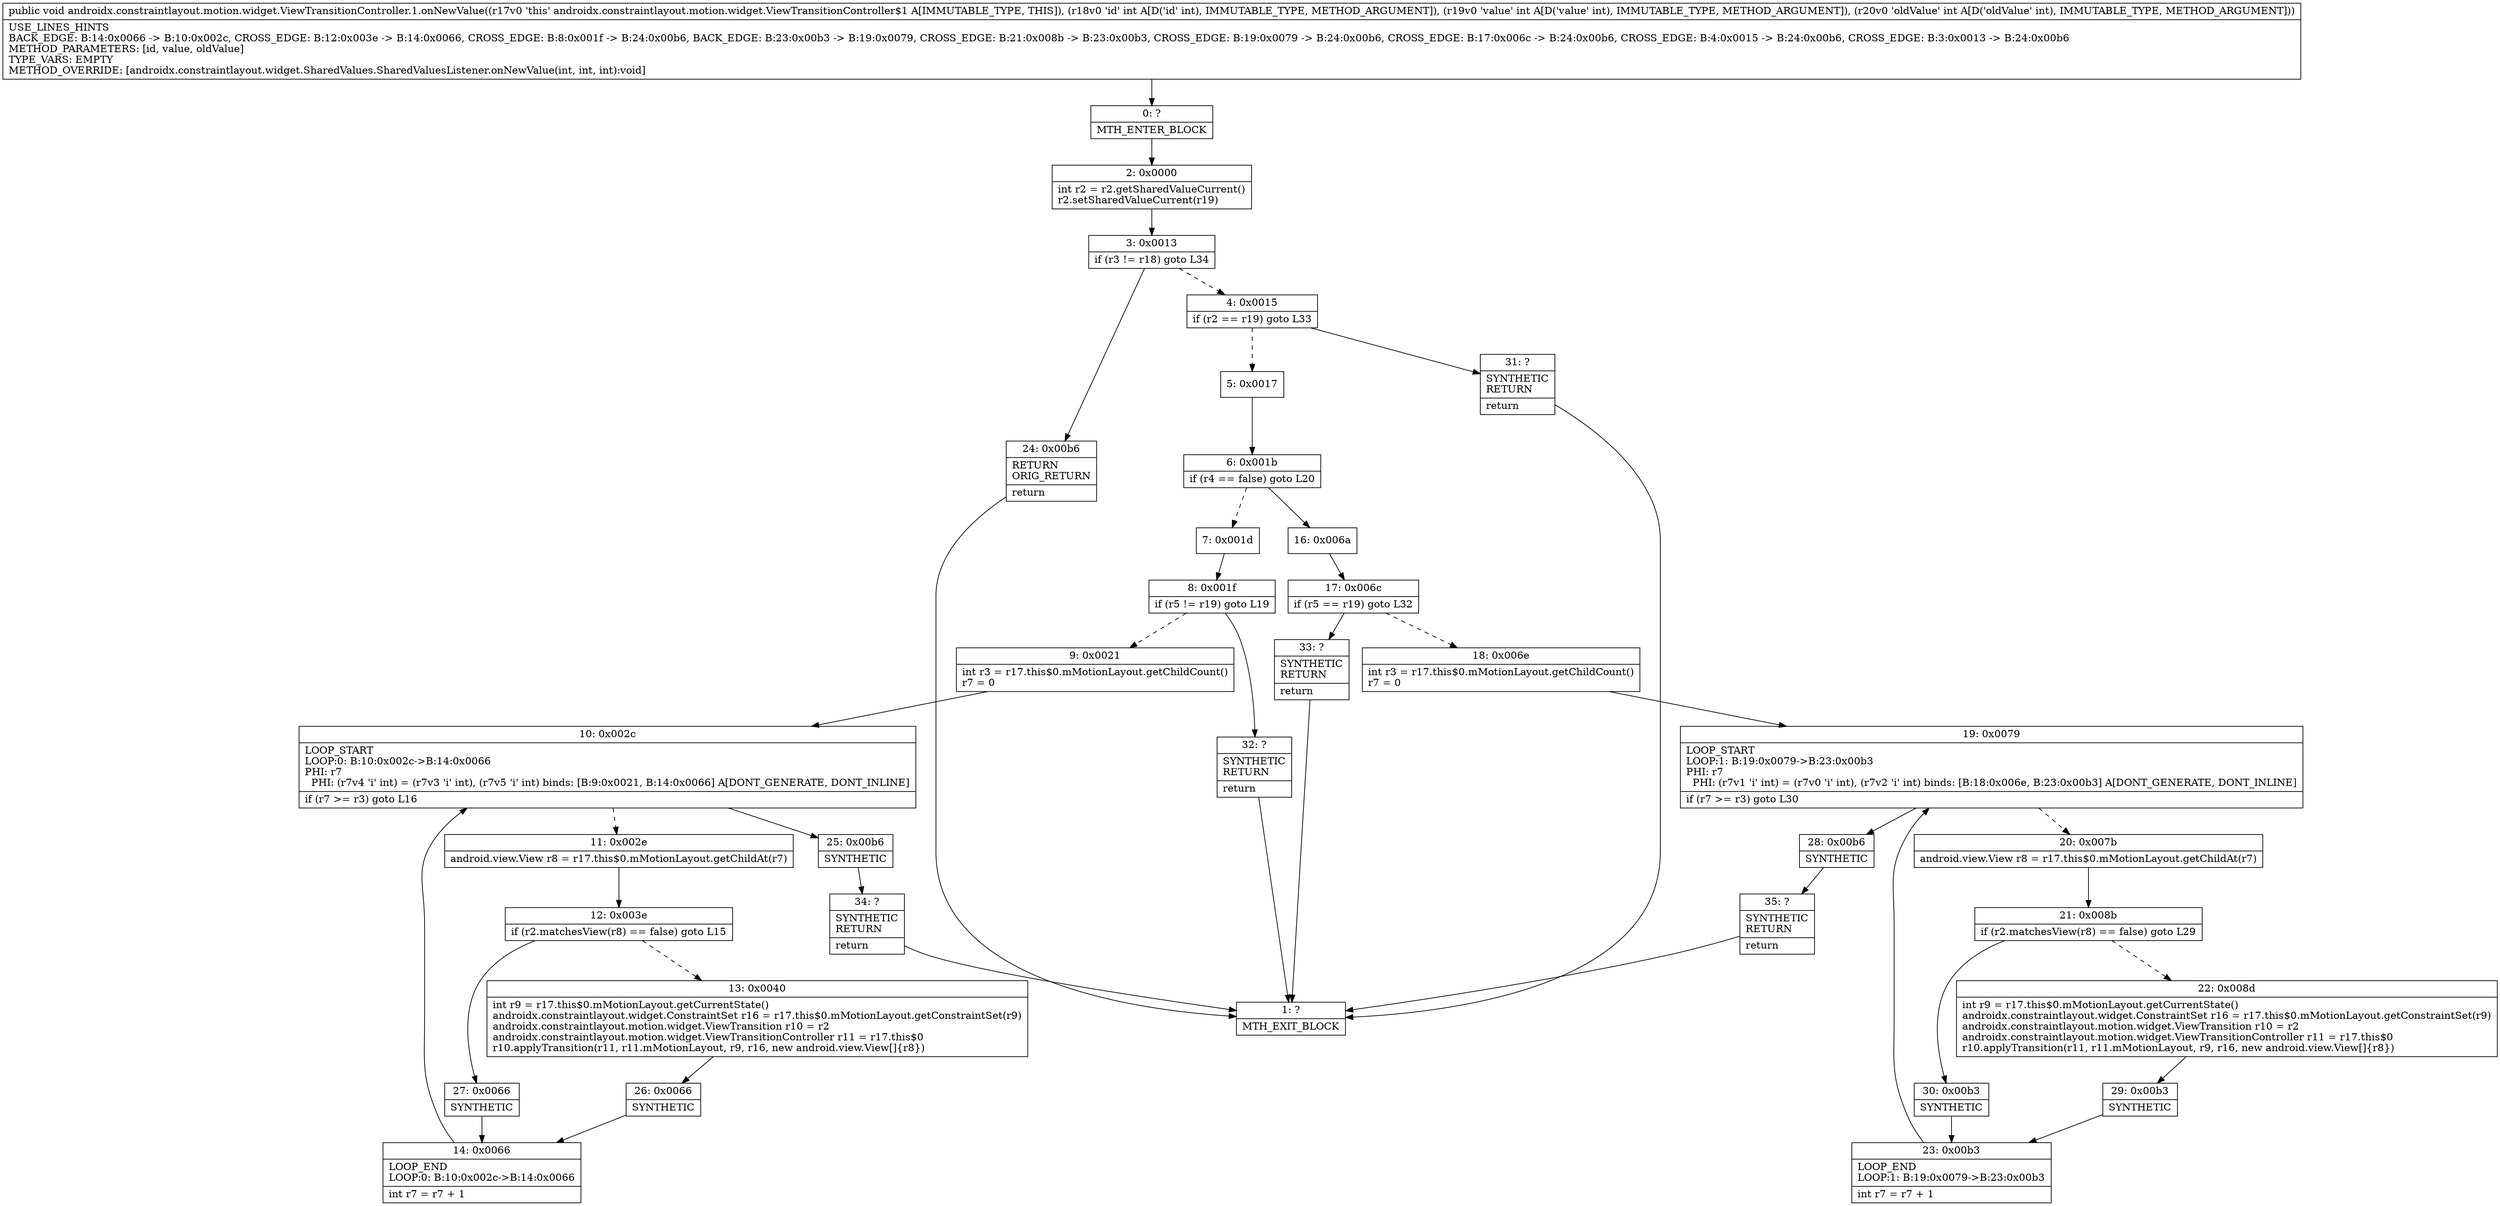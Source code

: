 digraph "CFG forandroidx.constraintlayout.motion.widget.ViewTransitionController.1.onNewValue(III)V" {
Node_0 [shape=record,label="{0\:\ ?|MTH_ENTER_BLOCK\l}"];
Node_2 [shape=record,label="{2\:\ 0x0000|int r2 = r2.getSharedValueCurrent()\lr2.setSharedValueCurrent(r19)\l}"];
Node_3 [shape=record,label="{3\:\ 0x0013|if (r3 != r18) goto L34\l}"];
Node_4 [shape=record,label="{4\:\ 0x0015|if (r2 == r19) goto L33\l}"];
Node_5 [shape=record,label="{5\:\ 0x0017}"];
Node_6 [shape=record,label="{6\:\ 0x001b|if (r4 == false) goto L20\l}"];
Node_7 [shape=record,label="{7\:\ 0x001d}"];
Node_8 [shape=record,label="{8\:\ 0x001f|if (r5 != r19) goto L19\l}"];
Node_9 [shape=record,label="{9\:\ 0x0021|int r3 = r17.this$0.mMotionLayout.getChildCount()\lr7 = 0\l}"];
Node_10 [shape=record,label="{10\:\ 0x002c|LOOP_START\lLOOP:0: B:10:0x002c\-\>B:14:0x0066\lPHI: r7 \l  PHI: (r7v4 'i' int) = (r7v3 'i' int), (r7v5 'i' int) binds: [B:9:0x0021, B:14:0x0066] A[DONT_GENERATE, DONT_INLINE]\l|if (r7 \>= r3) goto L16\l}"];
Node_11 [shape=record,label="{11\:\ 0x002e|android.view.View r8 = r17.this$0.mMotionLayout.getChildAt(r7)\l}"];
Node_12 [shape=record,label="{12\:\ 0x003e|if (r2.matchesView(r8) == false) goto L15\l}"];
Node_13 [shape=record,label="{13\:\ 0x0040|int r9 = r17.this$0.mMotionLayout.getCurrentState()\landroidx.constraintlayout.widget.ConstraintSet r16 = r17.this$0.mMotionLayout.getConstraintSet(r9)\landroidx.constraintlayout.motion.widget.ViewTransition r10 = r2\landroidx.constraintlayout.motion.widget.ViewTransitionController r11 = r17.this$0\lr10.applyTransition(r11, r11.mMotionLayout, r9, r16, new android.view.View[]\{r8\})\l}"];
Node_26 [shape=record,label="{26\:\ 0x0066|SYNTHETIC\l}"];
Node_14 [shape=record,label="{14\:\ 0x0066|LOOP_END\lLOOP:0: B:10:0x002c\-\>B:14:0x0066\l|int r7 = r7 + 1\l}"];
Node_27 [shape=record,label="{27\:\ 0x0066|SYNTHETIC\l}"];
Node_25 [shape=record,label="{25\:\ 0x00b6|SYNTHETIC\l}"];
Node_34 [shape=record,label="{34\:\ ?|SYNTHETIC\lRETURN\l|return\l}"];
Node_1 [shape=record,label="{1\:\ ?|MTH_EXIT_BLOCK\l}"];
Node_32 [shape=record,label="{32\:\ ?|SYNTHETIC\lRETURN\l|return\l}"];
Node_16 [shape=record,label="{16\:\ 0x006a}"];
Node_17 [shape=record,label="{17\:\ 0x006c|if (r5 == r19) goto L32\l}"];
Node_18 [shape=record,label="{18\:\ 0x006e|int r3 = r17.this$0.mMotionLayout.getChildCount()\lr7 = 0\l}"];
Node_19 [shape=record,label="{19\:\ 0x0079|LOOP_START\lLOOP:1: B:19:0x0079\-\>B:23:0x00b3\lPHI: r7 \l  PHI: (r7v1 'i' int) = (r7v0 'i' int), (r7v2 'i' int) binds: [B:18:0x006e, B:23:0x00b3] A[DONT_GENERATE, DONT_INLINE]\l|if (r7 \>= r3) goto L30\l}"];
Node_20 [shape=record,label="{20\:\ 0x007b|android.view.View r8 = r17.this$0.mMotionLayout.getChildAt(r7)\l}"];
Node_21 [shape=record,label="{21\:\ 0x008b|if (r2.matchesView(r8) == false) goto L29\l}"];
Node_22 [shape=record,label="{22\:\ 0x008d|int r9 = r17.this$0.mMotionLayout.getCurrentState()\landroidx.constraintlayout.widget.ConstraintSet r16 = r17.this$0.mMotionLayout.getConstraintSet(r9)\landroidx.constraintlayout.motion.widget.ViewTransition r10 = r2\landroidx.constraintlayout.motion.widget.ViewTransitionController r11 = r17.this$0\lr10.applyTransition(r11, r11.mMotionLayout, r9, r16, new android.view.View[]\{r8\})\l}"];
Node_29 [shape=record,label="{29\:\ 0x00b3|SYNTHETIC\l}"];
Node_23 [shape=record,label="{23\:\ 0x00b3|LOOP_END\lLOOP:1: B:19:0x0079\-\>B:23:0x00b3\l|int r7 = r7 + 1\l}"];
Node_30 [shape=record,label="{30\:\ 0x00b3|SYNTHETIC\l}"];
Node_28 [shape=record,label="{28\:\ 0x00b6|SYNTHETIC\l}"];
Node_35 [shape=record,label="{35\:\ ?|SYNTHETIC\lRETURN\l|return\l}"];
Node_33 [shape=record,label="{33\:\ ?|SYNTHETIC\lRETURN\l|return\l}"];
Node_31 [shape=record,label="{31\:\ ?|SYNTHETIC\lRETURN\l|return\l}"];
Node_24 [shape=record,label="{24\:\ 0x00b6|RETURN\lORIG_RETURN\l|return\l}"];
MethodNode[shape=record,label="{public void androidx.constraintlayout.motion.widget.ViewTransitionController.1.onNewValue((r17v0 'this' androidx.constraintlayout.motion.widget.ViewTransitionController$1 A[IMMUTABLE_TYPE, THIS]), (r18v0 'id' int A[D('id' int), IMMUTABLE_TYPE, METHOD_ARGUMENT]), (r19v0 'value' int A[D('value' int), IMMUTABLE_TYPE, METHOD_ARGUMENT]), (r20v0 'oldValue' int A[D('oldValue' int), IMMUTABLE_TYPE, METHOD_ARGUMENT]))  | USE_LINES_HINTS\lBACK_EDGE: B:14:0x0066 \-\> B:10:0x002c, CROSS_EDGE: B:12:0x003e \-\> B:14:0x0066, CROSS_EDGE: B:8:0x001f \-\> B:24:0x00b6, BACK_EDGE: B:23:0x00b3 \-\> B:19:0x0079, CROSS_EDGE: B:21:0x008b \-\> B:23:0x00b3, CROSS_EDGE: B:19:0x0079 \-\> B:24:0x00b6, CROSS_EDGE: B:17:0x006c \-\> B:24:0x00b6, CROSS_EDGE: B:4:0x0015 \-\> B:24:0x00b6, CROSS_EDGE: B:3:0x0013 \-\> B:24:0x00b6\lMETHOD_PARAMETERS: [id, value, oldValue]\lTYPE_VARS: EMPTY\lMETHOD_OVERRIDE: [androidx.constraintlayout.widget.SharedValues.SharedValuesListener.onNewValue(int, int, int):void]\l}"];
MethodNode -> Node_0;Node_0 -> Node_2;
Node_2 -> Node_3;
Node_3 -> Node_4[style=dashed];
Node_3 -> Node_24;
Node_4 -> Node_5[style=dashed];
Node_4 -> Node_31;
Node_5 -> Node_6;
Node_6 -> Node_7[style=dashed];
Node_6 -> Node_16;
Node_7 -> Node_8;
Node_8 -> Node_9[style=dashed];
Node_8 -> Node_32;
Node_9 -> Node_10;
Node_10 -> Node_11[style=dashed];
Node_10 -> Node_25;
Node_11 -> Node_12;
Node_12 -> Node_13[style=dashed];
Node_12 -> Node_27;
Node_13 -> Node_26;
Node_26 -> Node_14;
Node_14 -> Node_10;
Node_27 -> Node_14;
Node_25 -> Node_34;
Node_34 -> Node_1;
Node_32 -> Node_1;
Node_16 -> Node_17;
Node_17 -> Node_18[style=dashed];
Node_17 -> Node_33;
Node_18 -> Node_19;
Node_19 -> Node_20[style=dashed];
Node_19 -> Node_28;
Node_20 -> Node_21;
Node_21 -> Node_22[style=dashed];
Node_21 -> Node_30;
Node_22 -> Node_29;
Node_29 -> Node_23;
Node_23 -> Node_19;
Node_30 -> Node_23;
Node_28 -> Node_35;
Node_35 -> Node_1;
Node_33 -> Node_1;
Node_31 -> Node_1;
Node_24 -> Node_1;
}


